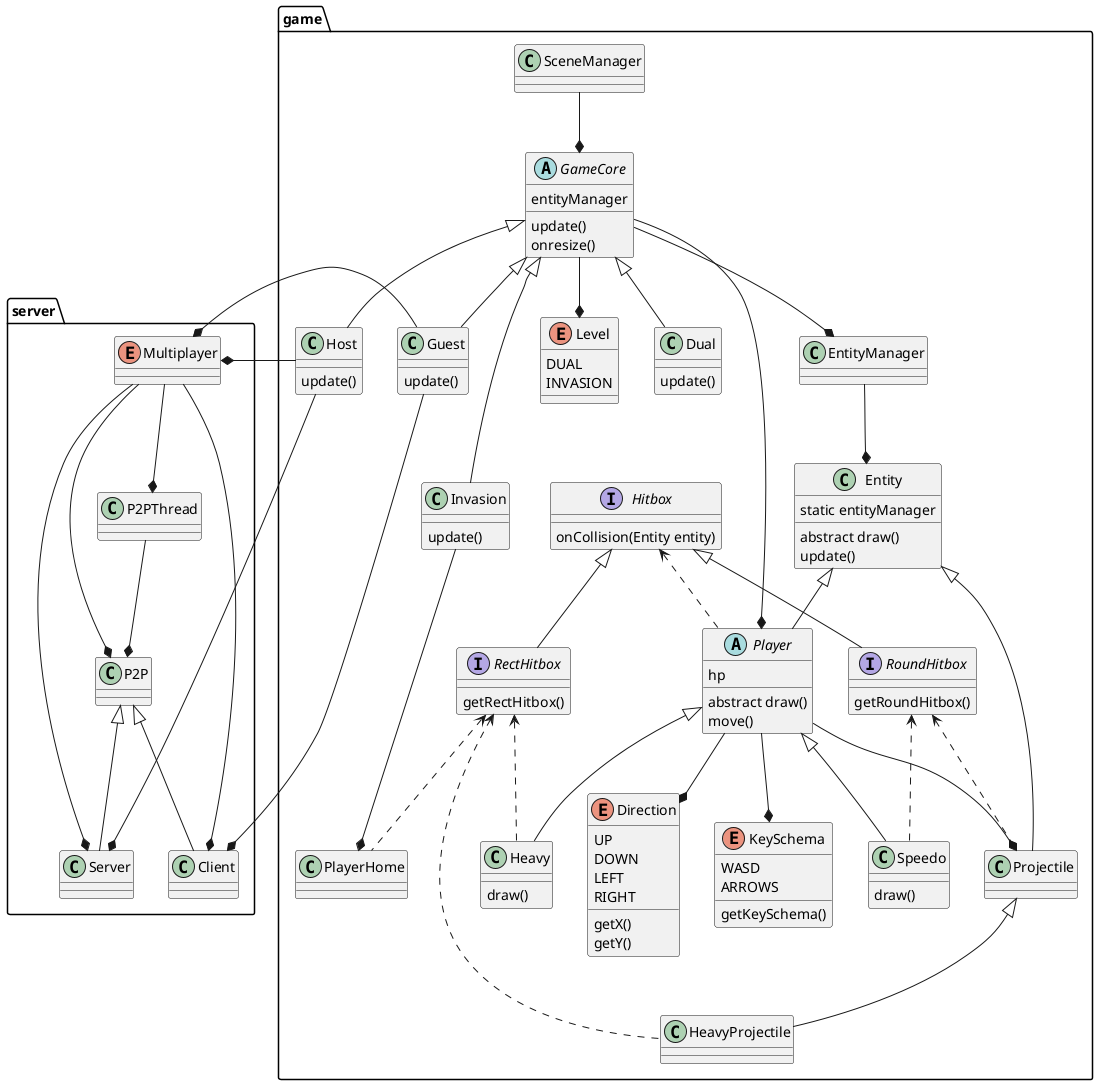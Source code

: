 @startuml

Package game{


class SceneManager

class Entity{
    static entityManager

    abstract draw()
    update()
}


abstract class Player{
    hp
    abstract draw()
    move()
}

class Heavy{
    draw()
}
class Speedo{
    draw()
}

class PlayerHome
class HeavyProjectile

Enum Level {
    DUAL
    INVASION
}

Interface Hitbox {
    onCollision(Entity entity)
}
Interface RectHitbox {
    getRectHitbox()
}
Interface RoundHitbox {
    getRoundHitbox()
}

Enum Direction {
    UP
    DOWN
    LEFT
    RIGHT
    getX()
    getY()
}

Enum KeySchema {
    WASD
    ARROWS
    getKeySchema()
}

RectHitbox -u-|> Hitbox
RoundHitbox -u-|> Hitbox

Player .u.> Hitbox
Heavy .u.> RectHitbox
Speedo .u.> RoundHitbox
Projectile .u.> RoundHitbox
PlayerHome .u.> RectHitbox
HeavyProjectile .u.> RectHitbox

Player -u-|> Entity
Heavy -u-|> Player
Speedo -u-|> Player
Projectile -u-|> Entity
HeavyProjectile -u-|> Projectile

Player -d-* KeySchema
Player -d-* Direction

SceneManager -d-* GameCore

abstract class GameCore {
    entityManager
    update()
    onresize()
}
class Dual {
    update()
}
class Host {
    update()
}
class Guest{
    update()
}
class Invasion{
    update()
}

Dual -u-|> GameCore
Invasion -u-|> GameCore
Host -u-|> GameCore
Guest -u-|> GameCore
Player -d-* Projectile

GameCore -d-* Player
Invasion -d-* PlayerHome
GameCore -d-* Level

class EntityManager

EntityManager -d-* Entity
GameCore -d-* EntityManager


}




package server{
class P2P
class Server
class Client
class P2PThread
enum Multiplayer
Server -u-|> P2P
Client -u-|> P2P
P2PThread --* P2P
Multiplayer --* P2PThread
Multiplayer --* P2P
Multiplayer --* Server
Multiplayer --* Client
Host -l-* Multiplayer
Guest -l-* Multiplayer
Host --* Server
Guest --* Client
}

@enduml
